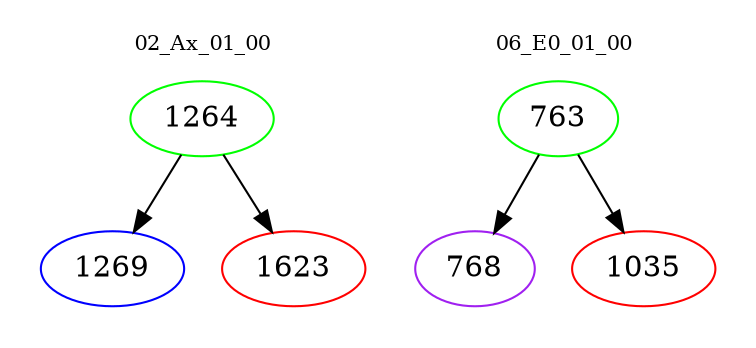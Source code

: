 digraph{
subgraph cluster_0 {
color = white
label = "02_Ax_01_00";
fontsize=10;
T0_1264 [label="1264", color="green"]
T0_1264 -> T0_1269 [color="black"]
T0_1269 [label="1269", color="blue"]
T0_1264 -> T0_1623 [color="black"]
T0_1623 [label="1623", color="red"]
}
subgraph cluster_1 {
color = white
label = "06_E0_01_00";
fontsize=10;
T1_763 [label="763", color="green"]
T1_763 -> T1_768 [color="black"]
T1_768 [label="768", color="purple"]
T1_763 -> T1_1035 [color="black"]
T1_1035 [label="1035", color="red"]
}
}
